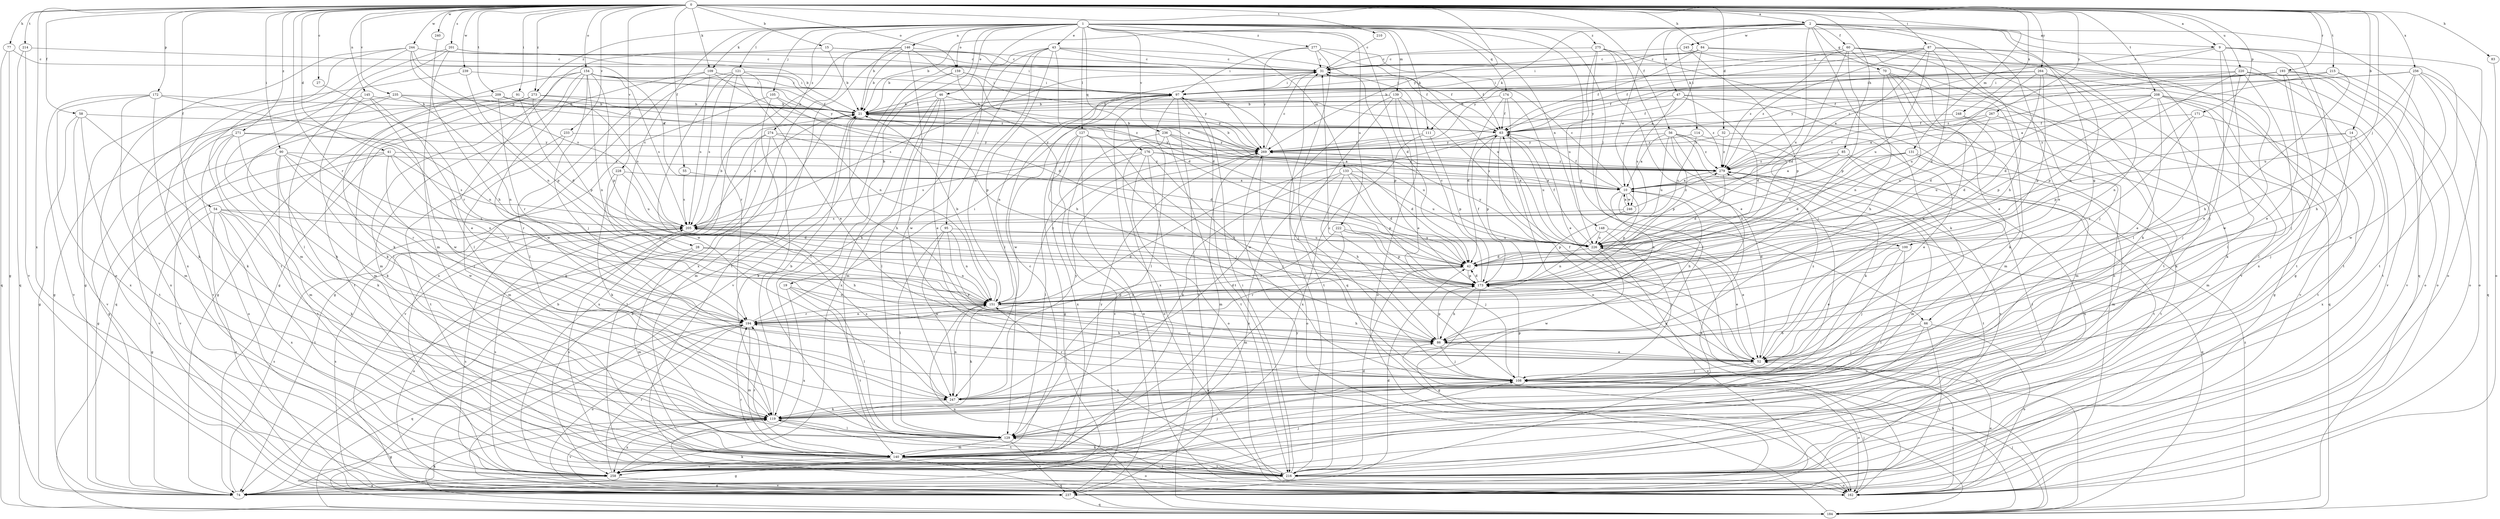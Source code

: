 strict digraph  {
0;
1;
2;
9;
10;
14;
15;
19;
21;
27;
28;
31;
32;
41;
42;
43;
46;
47;
52;
54;
55;
56;
58;
60;
63;
66;
70;
74;
77;
83;
84;
85;
86;
87;
90;
91;
95;
97;
100;
105;
108;
109;
111;
114;
119;
121;
127;
129;
131;
133;
139;
140;
145;
146;
148;
151;
154;
159;
162;
171;
172;
173;
174;
176;
184;
193;
194;
201;
205;
208;
209;
210;
214;
215;
216;
220;
222;
226;
228;
233;
235;
236;
237;
239;
240;
244;
245;
246;
247;
248;
256;
258;
264;
267;
269;
271;
273;
274;
275;
277;
279;
0 -> 2  [label=a];
0 -> 9  [label=a];
0 -> 14  [label=b];
0 -> 15  [label=b];
0 -> 27  [label=c];
0 -> 32  [label=d];
0 -> 41  [label=d];
0 -> 54  [label=f];
0 -> 55  [label=f];
0 -> 56  [label=f];
0 -> 58  [label=f];
0 -> 77  [label=h];
0 -> 83  [label=h];
0 -> 84  [label=h];
0 -> 85  [label=h];
0 -> 87  [label=i];
0 -> 90  [label=i];
0 -> 91  [label=i];
0 -> 100  [label=j];
0 -> 109  [label=k];
0 -> 131  [label=m];
0 -> 145  [label=n];
0 -> 154  [label=o];
0 -> 159  [label=o];
0 -> 171  [label=p];
0 -> 172  [label=p];
0 -> 193  [label=r];
0 -> 194  [label=r];
0 -> 201  [label=s];
0 -> 208  [label=t];
0 -> 209  [label=t];
0 -> 210  [label=t];
0 -> 214  [label=t];
0 -> 215  [label=t];
0 -> 220  [label=u];
0 -> 228  [label=v];
0 -> 233  [label=v];
0 -> 235  [label=v];
0 -> 239  [label=w];
0 -> 240  [label=w];
0 -> 244  [label=w];
0 -> 248  [label=x];
0 -> 256  [label=x];
0 -> 258  [label=x];
0 -> 264  [label=y];
0 -> 267  [label=y];
0 -> 269  [label=y];
0 -> 271  [label=z];
0 -> 273  [label=z];
1 -> 19  [label=b];
1 -> 21  [label=b];
1 -> 28  [label=c];
1 -> 42  [label=d];
1 -> 43  [label=e];
1 -> 46  [label=e];
1 -> 66  [label=g];
1 -> 95  [label=i];
1 -> 100  [label=j];
1 -> 105  [label=j];
1 -> 109  [label=k];
1 -> 111  [label=k];
1 -> 121  [label=l];
1 -> 127  [label=l];
1 -> 133  [label=m];
1 -> 139  [label=m];
1 -> 146  [label=n];
1 -> 148  [label=n];
1 -> 159  [label=o];
1 -> 174  [label=q];
1 -> 176  [label=q];
1 -> 184  [label=q];
1 -> 222  [label=u];
1 -> 236  [label=v];
1 -> 273  [label=z];
1 -> 274  [label=z];
1 -> 275  [label=z];
1 -> 277  [label=z];
2 -> 9  [label=a];
2 -> 21  [label=b];
2 -> 47  [label=e];
2 -> 52  [label=e];
2 -> 60  [label=f];
2 -> 66  [label=g];
2 -> 70  [label=g];
2 -> 86  [label=h];
2 -> 111  [label=k];
2 -> 114  [label=k];
2 -> 119  [label=k];
2 -> 129  [label=l];
2 -> 226  [label=u];
2 -> 245  [label=w];
2 -> 246  [label=w];
9 -> 31  [label=c];
9 -> 74  [label=g];
9 -> 108  [label=j];
9 -> 129  [label=l];
9 -> 162  [label=o];
9 -> 258  [label=x];
9 -> 279  [label=z];
10 -> 31  [label=c];
10 -> 63  [label=f];
10 -> 86  [label=h];
10 -> 151  [label=n];
10 -> 173  [label=p];
10 -> 184  [label=q];
10 -> 246  [label=w];
14 -> 108  [label=j];
14 -> 226  [label=u];
14 -> 258  [label=x];
14 -> 269  [label=y];
15 -> 21  [label=b];
15 -> 31  [label=c];
15 -> 63  [label=f];
15 -> 129  [label=l];
19 -> 129  [label=l];
19 -> 151  [label=n];
19 -> 216  [label=t];
19 -> 258  [label=x];
21 -> 63  [label=f];
21 -> 86  [label=h];
21 -> 97  [label=i];
21 -> 205  [label=s];
27 -> 194  [label=r];
28 -> 42  [label=d];
28 -> 140  [label=m];
28 -> 151  [label=n];
28 -> 162  [label=o];
31 -> 97  [label=i];
31 -> 173  [label=p];
31 -> 205  [label=s];
32 -> 52  [label=e];
32 -> 269  [label=y];
32 -> 279  [label=z];
41 -> 74  [label=g];
41 -> 108  [label=j];
41 -> 194  [label=r];
41 -> 205  [label=s];
41 -> 237  [label=v];
41 -> 279  [label=z];
42 -> 173  [label=p];
42 -> 194  [label=r];
43 -> 21  [label=b];
43 -> 31  [label=c];
43 -> 42  [label=d];
43 -> 63  [label=f];
43 -> 119  [label=k];
43 -> 129  [label=l];
43 -> 151  [label=n];
43 -> 247  [label=w];
43 -> 269  [label=y];
46 -> 21  [label=b];
46 -> 52  [label=e];
46 -> 129  [label=l];
46 -> 140  [label=m];
46 -> 258  [label=x];
46 -> 269  [label=y];
47 -> 21  [label=b];
47 -> 42  [label=d];
47 -> 63  [label=f];
47 -> 140  [label=m];
47 -> 184  [label=q];
47 -> 205  [label=s];
52 -> 63  [label=f];
52 -> 108  [label=j];
52 -> 279  [label=z];
54 -> 42  [label=d];
54 -> 74  [label=g];
54 -> 119  [label=k];
54 -> 162  [label=o];
54 -> 205  [label=s];
54 -> 216  [label=t];
54 -> 258  [label=x];
55 -> 10  [label=a];
55 -> 205  [label=s];
56 -> 10  [label=a];
56 -> 119  [label=k];
56 -> 151  [label=n];
56 -> 173  [label=p];
56 -> 226  [label=u];
56 -> 237  [label=v];
56 -> 269  [label=y];
56 -> 279  [label=z];
58 -> 63  [label=f];
58 -> 74  [label=g];
58 -> 119  [label=k];
58 -> 216  [label=t];
58 -> 237  [label=v];
60 -> 31  [label=c];
60 -> 42  [label=d];
60 -> 52  [label=e];
60 -> 108  [label=j];
60 -> 119  [label=k];
60 -> 173  [label=p];
60 -> 216  [label=t];
60 -> 237  [label=v];
60 -> 269  [label=y];
60 -> 279  [label=z];
63 -> 21  [label=b];
63 -> 173  [label=p];
63 -> 184  [label=q];
63 -> 194  [label=r];
63 -> 226  [label=u];
63 -> 269  [label=y];
66 -> 86  [label=h];
66 -> 108  [label=j];
66 -> 162  [label=o];
66 -> 237  [label=v];
66 -> 258  [label=x];
70 -> 52  [label=e];
70 -> 86  [label=h];
70 -> 97  [label=i];
70 -> 119  [label=k];
70 -> 140  [label=m];
70 -> 151  [label=n];
74 -> 21  [label=b];
74 -> 205  [label=s];
77 -> 31  [label=c];
77 -> 74  [label=g];
77 -> 184  [label=q];
83 -> 162  [label=o];
84 -> 10  [label=a];
84 -> 31  [label=c];
84 -> 63  [label=f];
84 -> 97  [label=i];
84 -> 216  [label=t];
84 -> 247  [label=w];
85 -> 10  [label=a];
85 -> 216  [label=t];
85 -> 226  [label=u];
85 -> 258  [label=x];
85 -> 279  [label=z];
86 -> 52  [label=e];
86 -> 108  [label=j];
86 -> 173  [label=p];
87 -> 10  [label=a];
87 -> 31  [label=c];
87 -> 42  [label=d];
87 -> 63  [label=f];
87 -> 151  [label=n];
87 -> 216  [label=t];
87 -> 226  [label=u];
87 -> 279  [label=z];
90 -> 119  [label=k];
90 -> 151  [label=n];
90 -> 194  [label=r];
90 -> 216  [label=t];
90 -> 237  [label=v];
90 -> 247  [label=w];
90 -> 279  [label=z];
91 -> 21  [label=b];
91 -> 42  [label=d];
91 -> 184  [label=q];
95 -> 52  [label=e];
95 -> 129  [label=l];
95 -> 151  [label=n];
95 -> 226  [label=u];
95 -> 247  [label=w];
97 -> 21  [label=b];
97 -> 108  [label=j];
97 -> 129  [label=l];
97 -> 151  [label=n];
97 -> 216  [label=t];
97 -> 237  [label=v];
97 -> 247  [label=w];
97 -> 258  [label=x];
97 -> 279  [label=z];
100 -> 42  [label=d];
100 -> 52  [label=e];
100 -> 108  [label=j];
100 -> 129  [label=l];
105 -> 21  [label=b];
105 -> 74  [label=g];
105 -> 140  [label=m];
105 -> 173  [label=p];
108 -> 31  [label=c];
108 -> 162  [label=o];
108 -> 173  [label=p];
108 -> 194  [label=r];
108 -> 247  [label=w];
109 -> 42  [label=d];
109 -> 74  [label=g];
109 -> 97  [label=i];
109 -> 129  [label=l];
109 -> 205  [label=s];
109 -> 279  [label=z];
111 -> 173  [label=p];
111 -> 258  [label=x];
111 -> 269  [label=y];
114 -> 205  [label=s];
114 -> 216  [label=t];
114 -> 269  [label=y];
119 -> 21  [label=b];
119 -> 74  [label=g];
119 -> 129  [label=l];
119 -> 216  [label=t];
119 -> 237  [label=v];
119 -> 258  [label=x];
121 -> 52  [label=e];
121 -> 97  [label=i];
121 -> 151  [label=n];
121 -> 194  [label=r];
121 -> 205  [label=s];
121 -> 247  [label=w];
121 -> 258  [label=x];
127 -> 74  [label=g];
127 -> 86  [label=h];
127 -> 108  [label=j];
127 -> 162  [label=o];
127 -> 237  [label=v];
127 -> 258  [label=x];
127 -> 269  [label=y];
129 -> 140  [label=m];
129 -> 237  [label=v];
131 -> 42  [label=d];
131 -> 140  [label=m];
131 -> 216  [label=t];
131 -> 226  [label=u];
131 -> 279  [label=z];
133 -> 10  [label=a];
133 -> 42  [label=d];
133 -> 86  [label=h];
133 -> 119  [label=k];
133 -> 173  [label=p];
133 -> 226  [label=u];
133 -> 258  [label=x];
139 -> 21  [label=b];
139 -> 52  [label=e];
139 -> 162  [label=o];
139 -> 216  [label=t];
139 -> 226  [label=u];
139 -> 247  [label=w];
140 -> 31  [label=c];
140 -> 74  [label=g];
140 -> 108  [label=j];
140 -> 162  [label=o];
140 -> 184  [label=q];
140 -> 194  [label=r];
140 -> 216  [label=t];
140 -> 258  [label=x];
140 -> 269  [label=y];
145 -> 21  [label=b];
145 -> 52  [label=e];
145 -> 119  [label=k];
145 -> 237  [label=v];
145 -> 247  [label=w];
146 -> 21  [label=b];
146 -> 31  [label=c];
146 -> 42  [label=d];
146 -> 74  [label=g];
146 -> 108  [label=j];
146 -> 216  [label=t];
146 -> 258  [label=x];
148 -> 52  [label=e];
148 -> 108  [label=j];
148 -> 151  [label=n];
148 -> 226  [label=u];
151 -> 21  [label=b];
151 -> 42  [label=d];
151 -> 86  [label=h];
151 -> 119  [label=k];
151 -> 173  [label=p];
151 -> 194  [label=r];
151 -> 269  [label=y];
154 -> 63  [label=f];
154 -> 97  [label=i];
154 -> 108  [label=j];
154 -> 119  [label=k];
154 -> 129  [label=l];
154 -> 140  [label=m];
154 -> 151  [label=n];
154 -> 173  [label=p];
154 -> 205  [label=s];
154 -> 247  [label=w];
154 -> 269  [label=y];
159 -> 86  [label=h];
159 -> 97  [label=i];
159 -> 129  [label=l];
159 -> 237  [label=v];
159 -> 269  [label=y];
162 -> 52  [label=e];
162 -> 108  [label=j];
162 -> 119  [label=k];
162 -> 129  [label=l];
162 -> 205  [label=s];
171 -> 63  [label=f];
171 -> 173  [label=p];
171 -> 194  [label=r];
171 -> 216  [label=t];
172 -> 21  [label=b];
172 -> 119  [label=k];
172 -> 140  [label=m];
172 -> 151  [label=n];
172 -> 237  [label=v];
172 -> 258  [label=x];
173 -> 31  [label=c];
173 -> 42  [label=d];
173 -> 63  [label=f];
173 -> 74  [label=g];
173 -> 86  [label=h];
173 -> 151  [label=n];
174 -> 21  [label=b];
174 -> 42  [label=d];
174 -> 52  [label=e];
174 -> 63  [label=f];
174 -> 162  [label=o];
176 -> 42  [label=d];
176 -> 108  [label=j];
176 -> 129  [label=l];
176 -> 162  [label=o];
176 -> 184  [label=q];
176 -> 205  [label=s];
176 -> 279  [label=z];
184 -> 21  [label=b];
184 -> 86  [label=h];
184 -> 108  [label=j];
184 -> 119  [label=k];
184 -> 151  [label=n];
184 -> 226  [label=u];
184 -> 269  [label=y];
184 -> 279  [label=z];
193 -> 21  [label=b];
193 -> 52  [label=e];
193 -> 63  [label=f];
193 -> 97  [label=i];
193 -> 108  [label=j];
193 -> 162  [label=o];
193 -> 237  [label=v];
194 -> 86  [label=h];
194 -> 97  [label=i];
194 -> 140  [label=m];
194 -> 151  [label=n];
194 -> 162  [label=o];
194 -> 184  [label=q];
194 -> 237  [label=v];
201 -> 31  [label=c];
201 -> 86  [label=h];
201 -> 97  [label=i];
201 -> 129  [label=l];
201 -> 140  [label=m];
205 -> 21  [label=b];
205 -> 86  [label=h];
205 -> 226  [label=u];
208 -> 10  [label=a];
208 -> 21  [label=b];
208 -> 42  [label=d];
208 -> 52  [label=e];
208 -> 74  [label=g];
208 -> 108  [label=j];
208 -> 119  [label=k];
208 -> 173  [label=p];
208 -> 237  [label=v];
209 -> 21  [label=b];
209 -> 74  [label=g];
209 -> 194  [label=r];
209 -> 205  [label=s];
209 -> 279  [label=z];
210 -> 31  [label=c];
214 -> 31  [label=c];
214 -> 184  [label=q];
214 -> 237  [label=v];
215 -> 10  [label=a];
215 -> 86  [label=h];
215 -> 97  [label=i];
215 -> 162  [label=o];
216 -> 10  [label=a];
216 -> 31  [label=c];
216 -> 42  [label=d];
216 -> 74  [label=g];
216 -> 97  [label=i];
216 -> 119  [label=k];
216 -> 151  [label=n];
216 -> 162  [label=o];
216 -> 194  [label=r];
216 -> 205  [label=s];
220 -> 52  [label=e];
220 -> 97  [label=i];
220 -> 129  [label=l];
220 -> 162  [label=o];
220 -> 173  [label=p];
220 -> 237  [label=v];
220 -> 279  [label=z];
222 -> 108  [label=j];
222 -> 140  [label=m];
222 -> 173  [label=p];
222 -> 194  [label=r];
222 -> 226  [label=u];
226 -> 42  [label=d];
226 -> 52  [label=e];
226 -> 63  [label=f];
226 -> 162  [label=o];
226 -> 237  [label=v];
226 -> 247  [label=w];
226 -> 269  [label=y];
228 -> 10  [label=a];
228 -> 119  [label=k];
228 -> 151  [label=n];
228 -> 226  [label=u];
233 -> 140  [label=m];
233 -> 216  [label=t];
233 -> 269  [label=y];
235 -> 21  [label=b];
235 -> 63  [label=f];
235 -> 119  [label=k];
235 -> 151  [label=n];
235 -> 258  [label=x];
236 -> 10  [label=a];
236 -> 162  [label=o];
236 -> 216  [label=t];
236 -> 226  [label=u];
236 -> 237  [label=v];
236 -> 269  [label=y];
237 -> 42  [label=d];
237 -> 184  [label=q];
237 -> 205  [label=s];
239 -> 74  [label=g];
239 -> 97  [label=i];
239 -> 173  [label=p];
240 -> 140  [label=m];
244 -> 10  [label=a];
244 -> 21  [label=b];
244 -> 31  [label=c];
244 -> 151  [label=n];
244 -> 162  [label=o];
244 -> 205  [label=s];
244 -> 216  [label=t];
244 -> 258  [label=x];
245 -> 31  [label=c];
245 -> 173  [label=p];
245 -> 216  [label=t];
246 -> 10  [label=a];
246 -> 173  [label=p];
246 -> 205  [label=s];
246 -> 279  [label=z];
247 -> 119  [label=k];
247 -> 151  [label=n];
247 -> 205  [label=s];
247 -> 269  [label=y];
248 -> 42  [label=d];
248 -> 63  [label=f];
248 -> 119  [label=k];
256 -> 86  [label=h];
256 -> 97  [label=i];
256 -> 162  [label=o];
256 -> 184  [label=q];
256 -> 226  [label=u];
256 -> 247  [label=w];
256 -> 269  [label=y];
258 -> 74  [label=g];
258 -> 108  [label=j];
258 -> 194  [label=r];
258 -> 205  [label=s];
258 -> 237  [label=v];
264 -> 42  [label=d];
264 -> 63  [label=f];
264 -> 97  [label=i];
264 -> 151  [label=n];
264 -> 173  [label=p];
264 -> 216  [label=t];
264 -> 226  [label=u];
264 -> 269  [label=y];
267 -> 63  [label=f];
267 -> 140  [label=m];
267 -> 226  [label=u];
267 -> 279  [label=z];
269 -> 21  [label=b];
269 -> 31  [label=c];
269 -> 140  [label=m];
269 -> 162  [label=o];
269 -> 279  [label=z];
271 -> 74  [label=g];
271 -> 119  [label=k];
271 -> 140  [label=m];
271 -> 162  [label=o];
271 -> 194  [label=r];
271 -> 269  [label=y];
273 -> 21  [label=b];
273 -> 74  [label=g];
273 -> 140  [label=m];
273 -> 173  [label=p];
273 -> 216  [label=t];
273 -> 279  [label=z];
274 -> 42  [label=d];
274 -> 119  [label=k];
274 -> 216  [label=t];
274 -> 237  [label=v];
274 -> 258  [label=x];
274 -> 269  [label=y];
275 -> 31  [label=c];
275 -> 52  [label=e];
275 -> 108  [label=j];
275 -> 129  [label=l];
275 -> 162  [label=o];
275 -> 226  [label=u];
277 -> 31  [label=c];
277 -> 63  [label=f];
277 -> 97  [label=i];
277 -> 184  [label=q];
277 -> 226  [label=u];
277 -> 269  [label=y];
279 -> 10  [label=a];
279 -> 42  [label=d];
279 -> 140  [label=m];
279 -> 216  [label=t];
}
